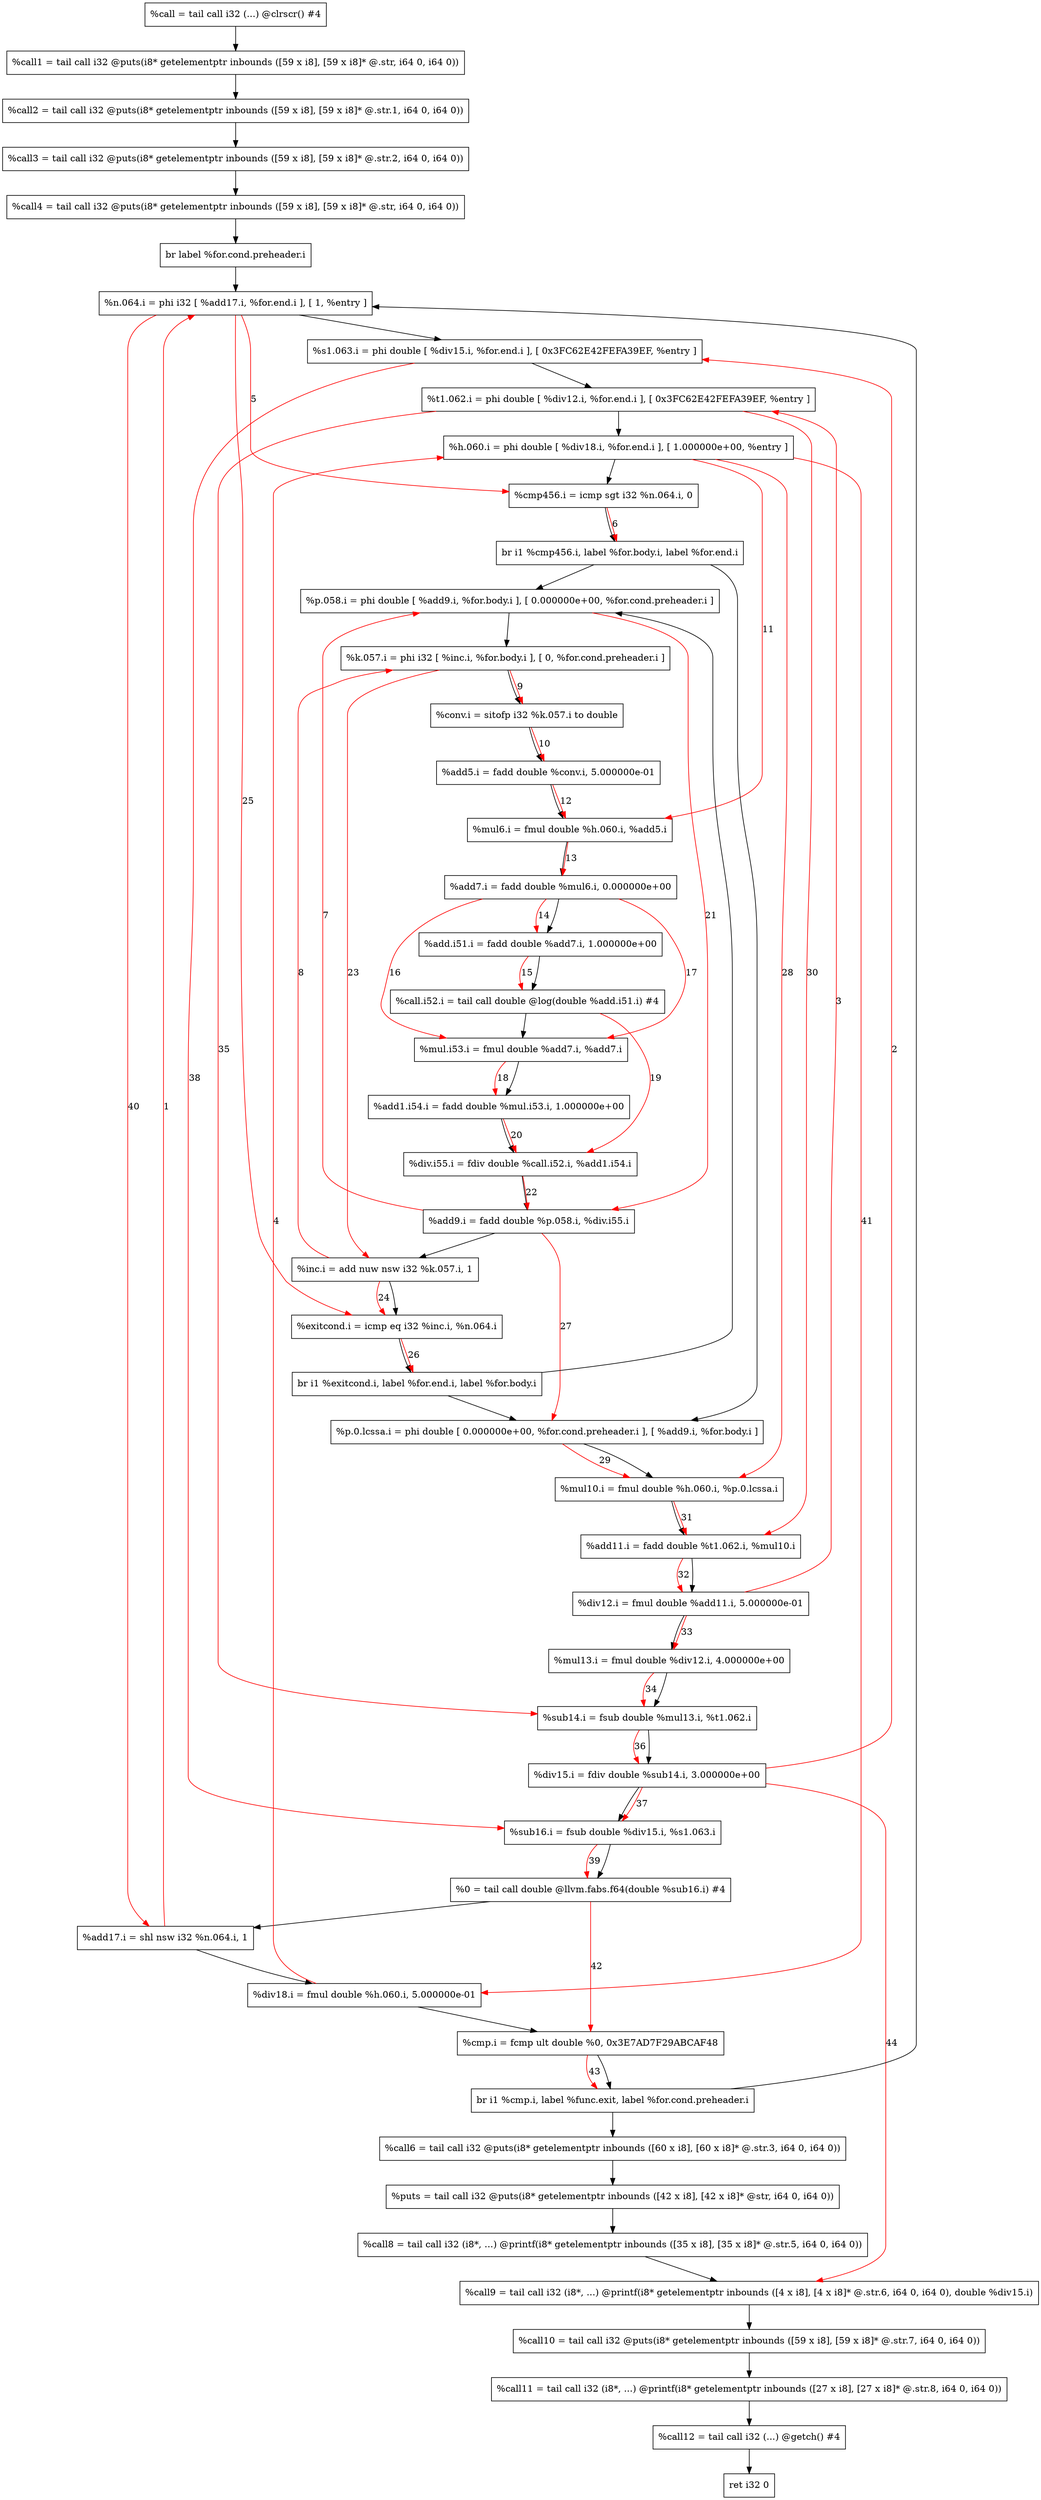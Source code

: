 digraph "CDFG for'main' function" {
	Node0x55ad32c14ed8[shape=record, label="  %call = tail call i32 (...) @clrscr() #4"]
	Node0x55ad32c15370[shape=record, label="  %call1 = tail call i32 @puts(i8* getelementptr inbounds ([59 x i8], [59 x i8]* @.str, i64 0, i64 0))"]
	Node0x55ad32c15500[shape=record, label="  %call2 = tail call i32 @puts(i8* getelementptr inbounds ([59 x i8], [59 x i8]* @.str.1, i64 0, i64 0))"]
	Node0x55ad32c15670[shape=record, label="  %call3 = tail call i32 @puts(i8* getelementptr inbounds ([59 x i8], [59 x i8]* @.str.2, i64 0, i64 0))"]
	Node0x55ad32c15760[shape=record, label="  %call4 = tail call i32 @puts(i8* getelementptr inbounds ([59 x i8], [59 x i8]* @.str, i64 0, i64 0))"]
	Node0x55ad32c12418[shape=record, label="  br label %for.cond.preheader.i"]
	Node0x55ad32c15988[shape=record, label="  %n.064.i = phi i32 [ %add17.i, %for.end.i ], [ 1, %entry ]"]
	Node0x55ad32c15ad8[shape=record, label="  %s1.063.i = phi double [ %div15.i, %for.end.i ], [ 0x3FC62E42FEFA39EF, %entry ]"]
	Node0x55ad32c15bf8[shape=record, label="  %t1.062.i = phi double [ %div12.i, %for.end.i ], [ 0x3FC62E42FEFA39EF, %entry ]"]
	Node0x55ad32c15d98[shape=record, label="  %h.060.i = phi double [ %div18.i, %for.end.i ], [ 1.000000e+00, %entry ]"]
	Node0x55ad32c15e60[shape=record, label="  %cmp456.i = icmp sgt i32 %n.064.i, 0"]
	Node0x55ad32c125c8[shape=record, label="  br i1 %cmp456.i, label %for.body.i, label %for.end.i"]
	Node0x55ad32c12698[shape=record, label="  %p.058.i = phi double [ %add9.i, %for.body.i ], [ 0.000000e+00, %for.cond.preheader.i ]"]
	Node0x55ad32c12808[shape=record, label="  %k.057.i = phi i32 [ %inc.i, %for.body.i ], [ 0, %for.cond.preheader.i ]"]
	Node0x55ad32c128d8[shape=record, label="  %conv.i = sitofp i32 %k.057.i to double"]
	Node0x55ad32c12990[shape=record, label="  %add5.i = fadd double %conv.i, 5.000000e-01"]
	Node0x55ad32c12a00[shape=record, label="  %mul6.i = fmul double %h.060.i, %add5.i"]
	Node0x55ad32c12a90[shape=record, label="  %add7.i = fadd double %mul6.i, 0.000000e+00"]
	Node0x55ad32c12b40[shape=record, label="  %add.i51.i = fadd double %add7.i, 1.000000e+00"]
	Node0x55ad32c12bd0[shape=record, label="  %call.i52.i = tail call double @log(double %add.i51.i) #4"]
	Node0x55ad32c12ca0[shape=record, label="  %mul.i53.i = fmul double %add7.i, %add7.i"]
	Node0x55ad32c17130[shape=record, label="  %add1.i54.i = fadd double %mul.i53.i, 1.000000e+00"]
	Node0x55ad32c171d0[shape=record, label="  %div.i55.i = fdiv double %call.i52.i, %add1.i54.i"]
	Node0x55ad32c17590[shape=record, label="  %add9.i = fadd double %p.058.i, %div.i55.i"]
	Node0x55ad32c17600[shape=record, label="  %inc.i = add nuw nsw i32 %k.057.i, 1"]
	Node0x55ad32c17670[shape=record, label="  %exitcond.i = icmp eq i32 %inc.i, %n.064.i"]
	Node0x55ad32c176f8[shape=record, label="  br i1 %exitcond.i, label %for.end.i, label %for.body.i"]
	Node0x55ad32c17778[shape=record, label="  %p.0.lcssa.i = phi double [ 0.000000e+00, %for.cond.preheader.i ], [ %add9.i, %for.body.i ]"]
	Node0x55ad32c17840[shape=record, label="  %mul10.i = fmul double %h.060.i, %p.0.lcssa.i"]
	Node0x55ad32c178b0[shape=record, label="  %add11.i = fadd double %t1.062.i, %mul10.i"]
	Node0x55ad32c17940[shape=record, label="  %div12.i = fmul double %add11.i, 5.000000e-01"]
	Node0x55ad32c179b0[shape=record, label="  %mul13.i = fmul double %div12.i, 4.000000e+00"]
	Node0x55ad32c17a20[shape=record, label="  %sub14.i = fsub double %mul13.i, %t1.062.i"]
	Node0x55ad32c17ad0[shape=record, label="  %div15.i = fdiv double %sub14.i, 3.000000e+00"]
	Node0x55ad32c17b40[shape=record, label="  %sub16.i = fsub double %div15.i, %s1.063.i"]
	Node0x55ad32c17bf0[shape=record, label="  %0 = tail call double @llvm.fabs.f64(double %sub16.i) #4"]
	Node0x55ad32c17cc0[shape=record, label="  %add17.i = shl nsw i32 %n.064.i, 1"]
	Node0x55ad32c17d50[shape=record, label="  %div18.i = fmul double %h.060.i, 5.000000e-01"]
	Node0x55ad32c17e00[shape=record, label="  %cmp.i = fcmp ult double %0, 0x3E7AD7F29ABCAF48"]
	Node0x55ad32c17ed8[shape=record, label="  br i1 %cmp.i, label %func.exit, label %for.cond.preheader.i"]
	Node0x55ad32c17ff0[shape=record, label="  %call6 = tail call i32 @puts(i8* getelementptr inbounds ([60 x i8], [60 x i8]* @.str.3, i64 0, i64 0))"]
	Node0x55ad32c18160[shape=record, label="  %puts = tail call i32 @puts(i8* getelementptr inbounds ([42 x i8], [42 x i8]* @str, i64 0, i64 0))"]
	Node0x55ad32c18360[shape=record, label="  %call8 = tail call i32 (i8*, ...) @printf(i8* getelementptr inbounds ([35 x i8], [35 x i8]* @.str.5, i64 0, i64 0))"]
	Node0x55ad32c18508[shape=record, label="  %call9 = tail call i32 (i8*, ...) @printf(i8* getelementptr inbounds ([4 x i8], [4 x i8]* @.str.6, i64 0, i64 0), double %div15.i)"]
	Node0x55ad32c18680[shape=record, label="  %call10 = tail call i32 @puts(i8* getelementptr inbounds ([59 x i8], [59 x i8]* @.str.7, i64 0, i64 0))"]
	Node0x55ad32c187f0[shape=record, label="  %call11 = tail call i32 (i8*, ...) @printf(i8* getelementptr inbounds ([27 x i8], [27 x i8]* @.str.8, i64 0, i64 0))"]
	Node0x55ad32c18978[shape=record, label="  %call12 = tail call i32 (...) @getch() #4"]
	Node0x55ad32c131f8[shape=record, label="  ret i32 0"]
	Node0x55ad32c14ed8 -> Node0x55ad32c15370
	Node0x55ad32c15370 -> Node0x55ad32c15500
	Node0x55ad32c15500 -> Node0x55ad32c15670
	Node0x55ad32c15670 -> Node0x55ad32c15760
	Node0x55ad32c15760 -> Node0x55ad32c12418
	Node0x55ad32c12418 -> Node0x55ad32c15988
	Node0x55ad32c15988 -> Node0x55ad32c15ad8
	Node0x55ad32c15ad8 -> Node0x55ad32c15bf8
	Node0x55ad32c15bf8 -> Node0x55ad32c15d98
	Node0x55ad32c15d98 -> Node0x55ad32c15e60
	Node0x55ad32c15e60 -> Node0x55ad32c125c8
	Node0x55ad32c125c8 -> Node0x55ad32c12698
	Node0x55ad32c125c8 -> Node0x55ad32c17778
	Node0x55ad32c12698 -> Node0x55ad32c12808
	Node0x55ad32c12808 -> Node0x55ad32c128d8
	Node0x55ad32c128d8 -> Node0x55ad32c12990
	Node0x55ad32c12990 -> Node0x55ad32c12a00
	Node0x55ad32c12a00 -> Node0x55ad32c12a90
	Node0x55ad32c12a90 -> Node0x55ad32c12b40
	Node0x55ad32c12b40 -> Node0x55ad32c12bd0
	Node0x55ad32c12bd0 -> Node0x55ad32c12ca0
	Node0x55ad32c12ca0 -> Node0x55ad32c17130
	Node0x55ad32c17130 -> Node0x55ad32c171d0
	Node0x55ad32c171d0 -> Node0x55ad32c17590
	Node0x55ad32c17590 -> Node0x55ad32c17600
	Node0x55ad32c17600 -> Node0x55ad32c17670
	Node0x55ad32c17670 -> Node0x55ad32c176f8
	Node0x55ad32c176f8 -> Node0x55ad32c17778
	Node0x55ad32c176f8 -> Node0x55ad32c12698
	Node0x55ad32c17778 -> Node0x55ad32c17840
	Node0x55ad32c17840 -> Node0x55ad32c178b0
	Node0x55ad32c178b0 -> Node0x55ad32c17940
	Node0x55ad32c17940 -> Node0x55ad32c179b0
	Node0x55ad32c179b0 -> Node0x55ad32c17a20
	Node0x55ad32c17a20 -> Node0x55ad32c17ad0
	Node0x55ad32c17ad0 -> Node0x55ad32c17b40
	Node0x55ad32c17b40 -> Node0x55ad32c17bf0
	Node0x55ad32c17bf0 -> Node0x55ad32c17cc0
	Node0x55ad32c17cc0 -> Node0x55ad32c17d50
	Node0x55ad32c17d50 -> Node0x55ad32c17e00
	Node0x55ad32c17e00 -> Node0x55ad32c17ed8
	Node0x55ad32c17ed8 -> Node0x55ad32c17ff0
	Node0x55ad32c17ed8 -> Node0x55ad32c15988
	Node0x55ad32c17ff0 -> Node0x55ad32c18160
	Node0x55ad32c18160 -> Node0x55ad32c18360
	Node0x55ad32c18360 -> Node0x55ad32c18508
	Node0x55ad32c18508 -> Node0x55ad32c18680
	Node0x55ad32c18680 -> Node0x55ad32c187f0
	Node0x55ad32c187f0 -> Node0x55ad32c18978
	Node0x55ad32c18978 -> Node0x55ad32c131f8
edge [color=red]
	Node0x55ad32c17cc0 -> Node0x55ad32c15988[label="1"]
	Node0x55ad32c17ad0 -> Node0x55ad32c15ad8[label="2"]
	Node0x55ad32c17940 -> Node0x55ad32c15bf8[label="3"]
	Node0x55ad32c17d50 -> Node0x55ad32c15d98[label="4"]
	Node0x55ad32c15988 -> Node0x55ad32c15e60[label="5"]
	Node0x55ad32c15e60 -> Node0x55ad32c125c8[label="6"]
	Node0x55ad32c17590 -> Node0x55ad32c12698[label="7"]
	Node0x55ad32c17600 -> Node0x55ad32c12808[label="8"]
	Node0x55ad32c12808 -> Node0x55ad32c128d8[label="9"]
	Node0x55ad32c128d8 -> Node0x55ad32c12990[label="10"]
	Node0x55ad32c15d98 -> Node0x55ad32c12a00[label="11"]
	Node0x55ad32c12990 -> Node0x55ad32c12a00[label="12"]
	Node0x55ad32c12a00 -> Node0x55ad32c12a90[label="13"]
	Node0x55ad32c12a90 -> Node0x55ad32c12b40[label="14"]
	Node0x55ad32c12b40 -> Node0x55ad32c12bd0[label="15"]
	Node0x55ad32c12a90 -> Node0x55ad32c12ca0[label="16"]
	Node0x55ad32c12a90 -> Node0x55ad32c12ca0[label="17"]
	Node0x55ad32c12ca0 -> Node0x55ad32c17130[label="18"]
	Node0x55ad32c12bd0 -> Node0x55ad32c171d0[label="19"]
	Node0x55ad32c17130 -> Node0x55ad32c171d0[label="20"]
	Node0x55ad32c12698 -> Node0x55ad32c17590[label="21"]
	Node0x55ad32c171d0 -> Node0x55ad32c17590[label="22"]
	Node0x55ad32c12808 -> Node0x55ad32c17600[label="23"]
	Node0x55ad32c17600 -> Node0x55ad32c17670[label="24"]
	Node0x55ad32c15988 -> Node0x55ad32c17670[label="25"]
	Node0x55ad32c17670 -> Node0x55ad32c176f8[label="26"]
	Node0x55ad32c17590 -> Node0x55ad32c17778[label="27"]
	Node0x55ad32c15d98 -> Node0x55ad32c17840[label="28"]
	Node0x55ad32c17778 -> Node0x55ad32c17840[label="29"]
	Node0x55ad32c15bf8 -> Node0x55ad32c178b0[label="30"]
	Node0x55ad32c17840 -> Node0x55ad32c178b0[label="31"]
	Node0x55ad32c178b0 -> Node0x55ad32c17940[label="32"]
	Node0x55ad32c17940 -> Node0x55ad32c179b0[label="33"]
	Node0x55ad32c179b0 -> Node0x55ad32c17a20[label="34"]
	Node0x55ad32c15bf8 -> Node0x55ad32c17a20[label="35"]
	Node0x55ad32c17a20 -> Node0x55ad32c17ad0[label="36"]
	Node0x55ad32c17ad0 -> Node0x55ad32c17b40[label="37"]
	Node0x55ad32c15ad8 -> Node0x55ad32c17b40[label="38"]
	Node0x55ad32c17b40 -> Node0x55ad32c17bf0[label="39"]
	Node0x55ad32c15988 -> Node0x55ad32c17cc0[label="40"]
	Node0x55ad32c15d98 -> Node0x55ad32c17d50[label="41"]
	Node0x55ad32c17bf0 -> Node0x55ad32c17e00[label="42"]
	Node0x55ad32c17e00 -> Node0x55ad32c17ed8[label="43"]
	Node0x55ad32c17ad0 -> Node0x55ad32c18508[label="44"]
}
